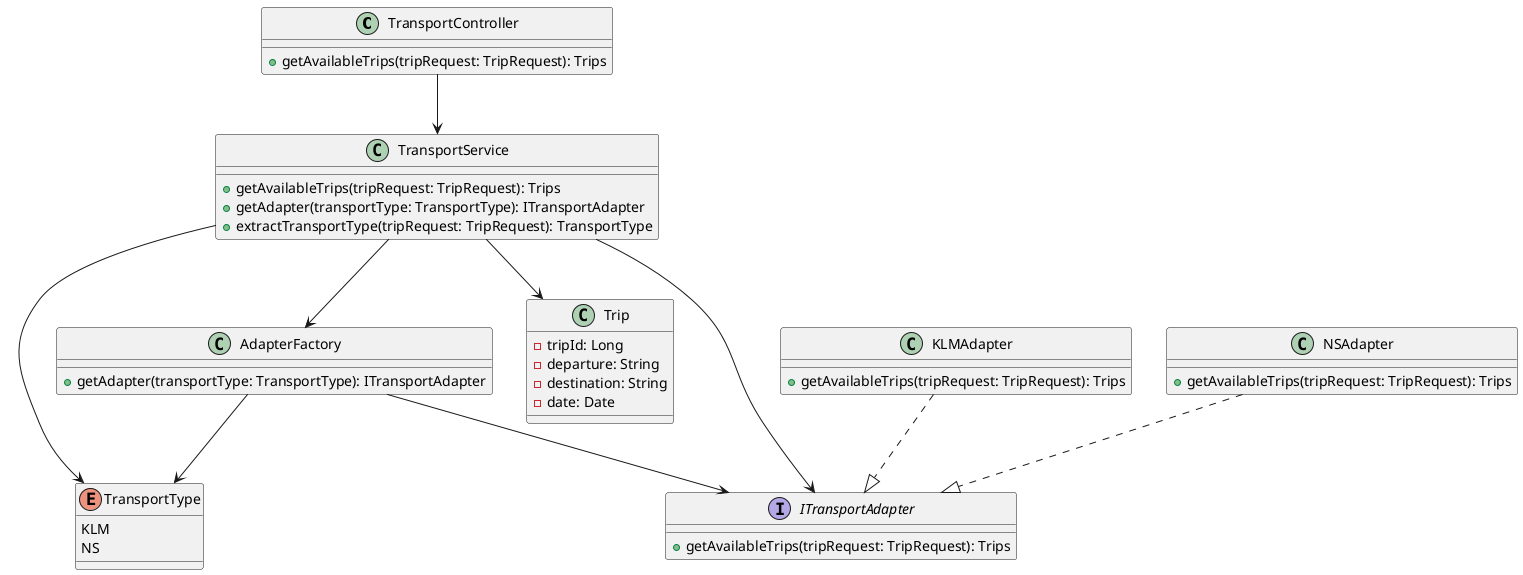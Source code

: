@startuml

class TransportController {
    +getAvailableTrips(tripRequest: TripRequest): Trips
}

TransportController --> TransportService

AdapterFactory --> TransportType
class TransportService {
    +getAvailableTrips(tripRequest: TripRequest): Trips
    +getAdapter(transportType: TransportType): ITransportAdapter
    +extractTransportType(tripRequest: TripRequest): TransportType
}

class Trip {
    - tripId: Long
    - departure: String
    - destination: String
    - date: Date
}

enum TransportType {
    KLM
    NS
}

interface ITransportAdapter {
    +getAvailableTrips(tripRequest: TripRequest): Trips
}

class KLMAdapter {
    +getAvailableTrips(tripRequest: TripRequest): Trips
}

class NSAdapter {
    +getAvailableTrips(tripRequest: TripRequest): Trips
}

class AdapterFactory {
    +getAdapter(transportType: TransportType): ITransportAdapter
}

TransportService --> Trip

KLMAdapter ..|> ITransportAdapter
NSAdapter ..|> ITransportAdapter
TransportService --> ITransportAdapter

AdapterFactory --> ITransportAdapter
TransportService --> AdapterFactory

TransportService --> TransportType

@enduml
